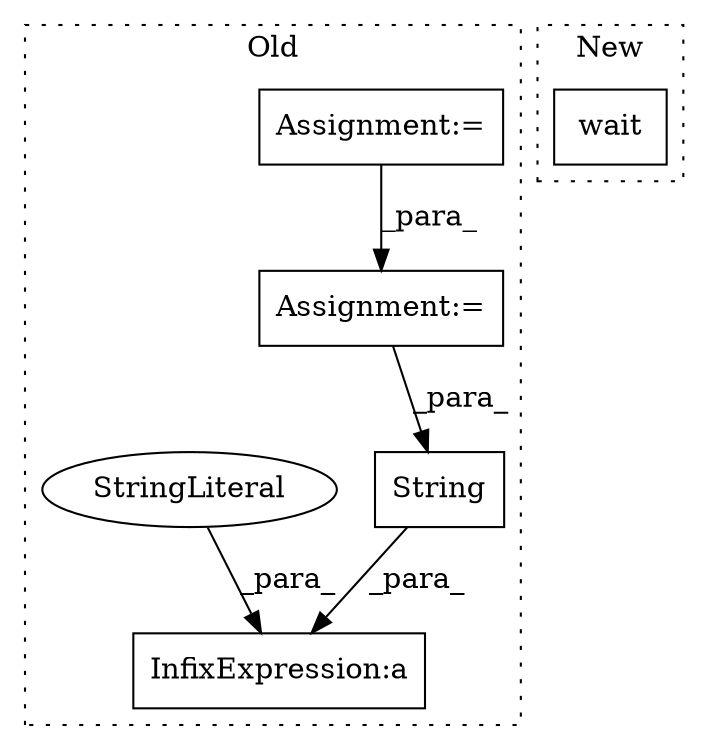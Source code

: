 digraph G {
subgraph cluster0 {
1 [label="String" a="32" s="15943,15961" l="7,1" shape="box"];
3 [label="InfixExpression:a" a="27" s="15940" l="3" shape="box"];
4 [label="Assignment:=" a="7" s="15720" l="1" shape="box"];
5 [label="Assignment:=" a="7" s="15835" l="1" shape="box"];
6 [label="StringLiteral" a="45" s="15899" l="41" shape="ellipse"];
label = "Old";
style="dotted";
}
subgraph cluster1 {
2 [label="wait" a="32" s="15601,15613" l="5,1" shape="box"];
label = "New";
style="dotted";
}
1 -> 3 [label="_para_"];
4 -> 5 [label="_para_"];
5 -> 1 [label="_para_"];
6 -> 3 [label="_para_"];
}